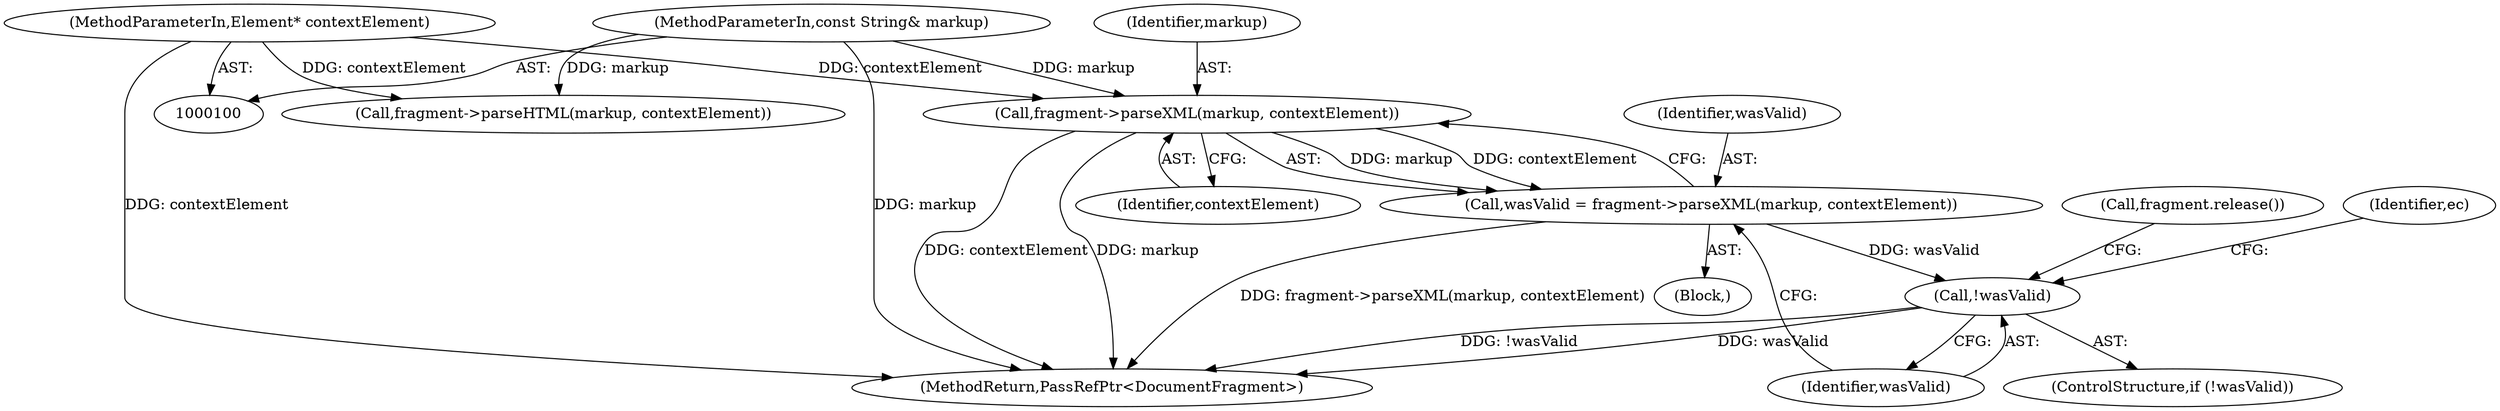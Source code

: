 digraph "0_Chrome_73edae623529f04c668268de49d00324b96166a2_4@pointer" {
"1000125" [label="(Call,fragment->parseXML(markup, contextElement))"];
"1000101" [label="(MethodParameterIn,const String& markup)"];
"1000102" [label="(MethodParameterIn,Element* contextElement)"];
"1000123" [label="(Call,wasValid = fragment->parseXML(markup, contextElement))"];
"1000129" [label="(Call,!wasValid)"];
"1000104" [label="(Block,)"];
"1000102" [label="(MethodParameterIn,Element* contextElement)"];
"1000126" [label="(Identifier,markup)"];
"1000138" [label="(Call,fragment.release())"];
"1000117" [label="(Call,fragment->parseHTML(markup, contextElement))"];
"1000127" [label="(Identifier,contextElement)"];
"1000130" [label="(Identifier,wasValid)"];
"1000139" [label="(MethodReturn,PassRefPtr<DocumentFragment>)"];
"1000129" [label="(Call,!wasValid)"];
"1000125" [label="(Call,fragment->parseXML(markup, contextElement))"];
"1000123" [label="(Call,wasValid = fragment->parseXML(markup, contextElement))"];
"1000124" [label="(Identifier,wasValid)"];
"1000128" [label="(ControlStructure,if (!wasValid))"];
"1000101" [label="(MethodParameterIn,const String& markup)"];
"1000133" [label="(Identifier,ec)"];
"1000125" -> "1000123"  [label="AST: "];
"1000125" -> "1000127"  [label="CFG: "];
"1000126" -> "1000125"  [label="AST: "];
"1000127" -> "1000125"  [label="AST: "];
"1000123" -> "1000125"  [label="CFG: "];
"1000125" -> "1000139"  [label="DDG: contextElement"];
"1000125" -> "1000139"  [label="DDG: markup"];
"1000125" -> "1000123"  [label="DDG: markup"];
"1000125" -> "1000123"  [label="DDG: contextElement"];
"1000101" -> "1000125"  [label="DDG: markup"];
"1000102" -> "1000125"  [label="DDG: contextElement"];
"1000101" -> "1000100"  [label="AST: "];
"1000101" -> "1000139"  [label="DDG: markup"];
"1000101" -> "1000117"  [label="DDG: markup"];
"1000102" -> "1000100"  [label="AST: "];
"1000102" -> "1000139"  [label="DDG: contextElement"];
"1000102" -> "1000117"  [label="DDG: contextElement"];
"1000123" -> "1000104"  [label="AST: "];
"1000124" -> "1000123"  [label="AST: "];
"1000130" -> "1000123"  [label="CFG: "];
"1000123" -> "1000139"  [label="DDG: fragment->parseXML(markup, contextElement)"];
"1000123" -> "1000129"  [label="DDG: wasValid"];
"1000129" -> "1000128"  [label="AST: "];
"1000129" -> "1000130"  [label="CFG: "];
"1000130" -> "1000129"  [label="AST: "];
"1000133" -> "1000129"  [label="CFG: "];
"1000138" -> "1000129"  [label="CFG: "];
"1000129" -> "1000139"  [label="DDG: wasValid"];
"1000129" -> "1000139"  [label="DDG: !wasValid"];
}
